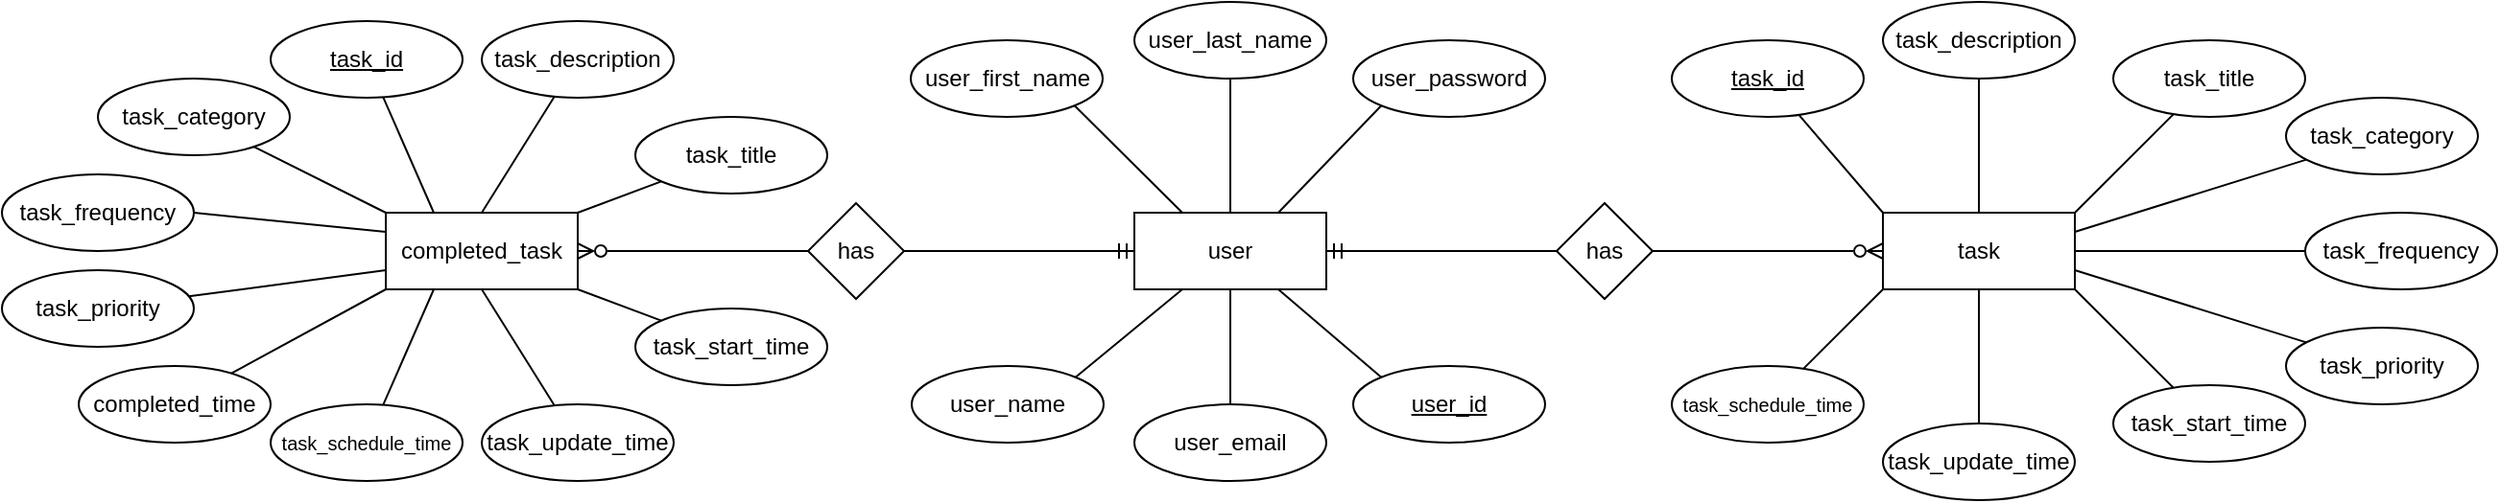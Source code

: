 <mxfile version="26.0.3" pages="2">
  <diagram name="ERD" id="2z-GSDcuN5Pbt97rMcDL">
    <mxGraphModel grid="1" page="1" gridSize="10" guides="1" tooltips="1" connect="1" arrows="1" fold="1" pageScale="1" pageWidth="827" pageHeight="1169" math="0" shadow="0">
      <root>
        <mxCell id="0" />
        <mxCell id="1" parent="0" />
        <mxCell id="HetMsq3Q_pw7XSKKTlNd-1" value="user" style="whiteSpace=wrap;html=1;align=center;" vertex="1" parent="1">
          <mxGeometry x="430" y="230" width="100" height="40" as="geometry" />
        </mxCell>
        <mxCell id="HetMsq3Q_pw7XSKKTlNd-16" style="rounded=0;orthogonalLoop=1;jettySize=auto;html=1;exitX=0;exitY=0;exitDx=0;exitDy=0;entryX=0.75;entryY=1;entryDx=0;entryDy=0;endArrow=none;endFill=0;" edge="1" parent="1" source="HetMsq3Q_pw7XSKKTlNd-4" target="HetMsq3Q_pw7XSKKTlNd-1">
          <mxGeometry relative="1" as="geometry" />
        </mxCell>
        <mxCell id="HetMsq3Q_pw7XSKKTlNd-4" value="user_id" style="ellipse;whiteSpace=wrap;html=1;align=center;fontStyle=4;" vertex="1" parent="1">
          <mxGeometry x="544" y="310" width="100" height="40" as="geometry" />
        </mxCell>
        <mxCell id="HetMsq3Q_pw7XSKKTlNd-11" style="rounded=0;orthogonalLoop=1;jettySize=auto;html=1;exitX=1;exitY=1;exitDx=0;exitDy=0;entryX=0.25;entryY=0;entryDx=0;entryDy=0;endArrow=none;endFill=0;" edge="1" parent="1" source="HetMsq3Q_pw7XSKKTlNd-6" target="HetMsq3Q_pw7XSKKTlNd-1">
          <mxGeometry relative="1" as="geometry" />
        </mxCell>
        <mxCell id="HetMsq3Q_pw7XSKKTlNd-6" value="user_first_name" style="ellipse;whiteSpace=wrap;html=1;align=center;" vertex="1" parent="1">
          <mxGeometry x="313.5" y="140" width="100" height="40" as="geometry" />
        </mxCell>
        <mxCell id="HetMsq3Q_pw7XSKKTlNd-14" style="rounded=0;orthogonalLoop=1;jettySize=auto;html=1;exitX=0.5;exitY=0;exitDx=0;exitDy=0;entryX=0.5;entryY=1;entryDx=0;entryDy=0;endArrow=none;endFill=0;" edge="1" parent="1" source="HetMsq3Q_pw7XSKKTlNd-7" target="HetMsq3Q_pw7XSKKTlNd-1">
          <mxGeometry relative="1" as="geometry" />
        </mxCell>
        <mxCell id="HetMsq3Q_pw7XSKKTlNd-7" value="user_email" style="ellipse;whiteSpace=wrap;html=1;align=center;" vertex="1" parent="1">
          <mxGeometry x="430" y="330" width="100" height="40" as="geometry" />
        </mxCell>
        <mxCell id="HetMsq3Q_pw7XSKKTlNd-13" style="rounded=0;orthogonalLoop=1;jettySize=auto;html=1;exitX=0;exitY=1;exitDx=0;exitDy=0;entryX=0.75;entryY=0;entryDx=0;entryDy=0;endArrow=none;endFill=0;" edge="1" parent="1" source="HetMsq3Q_pw7XSKKTlNd-8" target="HetMsq3Q_pw7XSKKTlNd-1">
          <mxGeometry relative="1" as="geometry" />
        </mxCell>
        <mxCell id="HetMsq3Q_pw7XSKKTlNd-8" value="user_password" style="ellipse;whiteSpace=wrap;html=1;align=center;" vertex="1" parent="1">
          <mxGeometry x="544" y="140" width="100" height="40" as="geometry" />
        </mxCell>
        <mxCell id="HetMsq3Q_pw7XSKKTlNd-15" style="rounded=0;orthogonalLoop=1;jettySize=auto;html=1;exitX=1;exitY=0;exitDx=0;exitDy=0;entryX=0.25;entryY=1;entryDx=0;entryDy=0;endArrow=none;endFill=0;" edge="1" parent="1" source="HetMsq3Q_pw7XSKKTlNd-9" target="HetMsq3Q_pw7XSKKTlNd-1">
          <mxGeometry relative="1" as="geometry" />
        </mxCell>
        <mxCell id="HetMsq3Q_pw7XSKKTlNd-9" value="user_name" style="ellipse;whiteSpace=wrap;html=1;align=center;" vertex="1" parent="1">
          <mxGeometry x="314" y="310" width="100" height="40" as="geometry" />
        </mxCell>
        <mxCell id="HetMsq3Q_pw7XSKKTlNd-12" style="rounded=0;orthogonalLoop=1;jettySize=auto;html=1;entryX=0.5;entryY=0;entryDx=0;entryDy=0;endArrow=none;endFill=0;" edge="1" parent="1" source="HetMsq3Q_pw7XSKKTlNd-10" target="HetMsq3Q_pw7XSKKTlNd-1">
          <mxGeometry relative="1" as="geometry" />
        </mxCell>
        <mxCell id="HetMsq3Q_pw7XSKKTlNd-10" value="user_last_name" style="ellipse;whiteSpace=wrap;html=1;align=center;" vertex="1" parent="1">
          <mxGeometry x="430" y="120" width="100" height="40" as="geometry" />
        </mxCell>
        <mxCell id="HetMsq3Q_pw7XSKKTlNd-17" value="task" style="whiteSpace=wrap;html=1;align=center;" vertex="1" parent="1">
          <mxGeometry x="820" y="230" width="100" height="40" as="geometry" />
        </mxCell>
        <mxCell id="HetMsq3Q_pw7XSKKTlNd-19" style="rounded=0;orthogonalLoop=1;jettySize=auto;html=1;entryX=0;entryY=0.5;entryDx=0;entryDy=0;endArrow=ERzeroToMany;endFill=0;" edge="1" parent="1" source="HetMsq3Q_pw7XSKKTlNd-18" target="HetMsq3Q_pw7XSKKTlNd-17">
          <mxGeometry relative="1" as="geometry" />
        </mxCell>
        <mxCell id="HetMsq3Q_pw7XSKKTlNd-20" style="rounded=0;orthogonalLoop=1;jettySize=auto;html=1;entryX=1;entryY=0.5;entryDx=0;entryDy=0;endArrow=ERmandOne;endFill=0;" edge="1" parent="1" source="HetMsq3Q_pw7XSKKTlNd-18" target="HetMsq3Q_pw7XSKKTlNd-1">
          <mxGeometry relative="1" as="geometry" />
        </mxCell>
        <mxCell id="HetMsq3Q_pw7XSKKTlNd-18" value="has" style="shape=rhombus;perimeter=rhombusPerimeter;whiteSpace=wrap;html=1;align=center;" vertex="1" parent="1">
          <mxGeometry x="650" y="225" width="50" height="50" as="geometry" />
        </mxCell>
        <mxCell id="HetMsq3Q_pw7XSKKTlNd-25" style="rounded=0;orthogonalLoop=1;jettySize=auto;html=1;entryX=0;entryY=0.5;entryDx=0;entryDy=0;endArrow=ERmandOne;endFill=0;" edge="1" parent="1" source="HetMsq3Q_pw7XSKKTlNd-22" target="HetMsq3Q_pw7XSKKTlNd-1">
          <mxGeometry relative="1" as="geometry" />
        </mxCell>
        <mxCell id="HetMsq3Q_pw7XSKKTlNd-56" style="rounded=0;orthogonalLoop=1;jettySize=auto;html=1;entryX=1;entryY=0.5;entryDx=0;entryDy=0;endArrow=ERzeroToMany;endFill=0;" edge="1" parent="1" source="HetMsq3Q_pw7XSKKTlNd-22" target="HetMsq3Q_pw7XSKKTlNd-40">
          <mxGeometry relative="1" as="geometry" />
        </mxCell>
        <mxCell id="HetMsq3Q_pw7XSKKTlNd-22" value="has" style="shape=rhombus;perimeter=rhombusPerimeter;whiteSpace=wrap;html=1;align=center;" vertex="1" parent="1">
          <mxGeometry x="260" y="225" width="50" height="50" as="geometry" />
        </mxCell>
        <mxCell id="HetMsq3Q_pw7XSKKTlNd-33" style="rounded=0;orthogonalLoop=1;jettySize=auto;html=1;entryX=0;entryY=0;entryDx=0;entryDy=0;endArrow=none;endFill=0;" edge="1" parent="1" source="HetMsq3Q_pw7XSKKTlNd-26" target="HetMsq3Q_pw7XSKKTlNd-17">
          <mxGeometry relative="1" as="geometry" />
        </mxCell>
        <mxCell id="HetMsq3Q_pw7XSKKTlNd-26" value="task_id" style="ellipse;whiteSpace=wrap;html=1;align=center;fontStyle=4;" vertex="1" parent="1">
          <mxGeometry x="710" y="140" width="100" height="40" as="geometry" />
        </mxCell>
        <mxCell id="HetMsq3Q_pw7XSKKTlNd-34" style="rounded=0;orthogonalLoop=1;jettySize=auto;html=1;entryX=0.5;entryY=0;entryDx=0;entryDy=0;endArrow=none;endFill=0;" edge="1" parent="1" source="HetMsq3Q_pw7XSKKTlNd-27" target="HetMsq3Q_pw7XSKKTlNd-17">
          <mxGeometry relative="1" as="geometry" />
        </mxCell>
        <mxCell id="HetMsq3Q_pw7XSKKTlNd-27" value="task_description" style="ellipse;whiteSpace=wrap;html=1;align=center;" vertex="1" parent="1">
          <mxGeometry x="820" y="120" width="100" height="40" as="geometry" />
        </mxCell>
        <mxCell id="HetMsq3Q_pw7XSKKTlNd-37" style="rounded=0;orthogonalLoop=1;jettySize=auto;html=1;entryX=1;entryY=0;entryDx=0;entryDy=0;endArrow=none;endFill=0;" edge="1" parent="1" source="HetMsq3Q_pw7XSKKTlNd-28" target="HetMsq3Q_pw7XSKKTlNd-17">
          <mxGeometry relative="1" as="geometry" />
        </mxCell>
        <mxCell id="HetMsq3Q_pw7XSKKTlNd-28" value="task_title" style="ellipse;whiteSpace=wrap;html=1;align=center;" vertex="1" parent="1">
          <mxGeometry x="940" y="140" width="100" height="40" as="geometry" />
        </mxCell>
        <mxCell id="HetMsq3Q_pw7XSKKTlNd-39" style="rounded=0;orthogonalLoop=1;jettySize=auto;html=1;entryX=1;entryY=0.25;entryDx=0;entryDy=0;endArrow=none;endFill=0;" edge="1" parent="1" source="HetMsq3Q_pw7XSKKTlNd-29" target="HetMsq3Q_pw7XSKKTlNd-17">
          <mxGeometry relative="1" as="geometry" />
        </mxCell>
        <mxCell id="HetMsq3Q_pw7XSKKTlNd-29" value="task_category" style="ellipse;whiteSpace=wrap;html=1;align=center;" vertex="1" parent="1">
          <mxGeometry x="1030" y="170" width="100" height="40" as="geometry" />
        </mxCell>
        <mxCell id="HetMsq3Q_pw7XSKKTlNd-36" style="rounded=0;orthogonalLoop=1;jettySize=auto;html=1;entryX=0.5;entryY=1;entryDx=0;entryDy=0;endArrow=none;endFill=0;" edge="1" parent="1" source="HetMsq3Q_pw7XSKKTlNd-30" target="HetMsq3Q_pw7XSKKTlNd-17">
          <mxGeometry relative="1" as="geometry" />
        </mxCell>
        <mxCell id="HetMsq3Q_pw7XSKKTlNd-30" value="task_update_time" style="ellipse;whiteSpace=wrap;html=1;align=center;" vertex="1" parent="1">
          <mxGeometry x="820" y="340" width="100" height="40" as="geometry" />
        </mxCell>
        <mxCell id="HetMsq3Q_pw7XSKKTlNd-35" style="rounded=0;orthogonalLoop=1;jettySize=auto;html=1;entryX=0;entryY=1;entryDx=0;entryDy=0;endArrow=none;endFill=0;" edge="1" parent="1" source="HetMsq3Q_pw7XSKKTlNd-31" target="HetMsq3Q_pw7XSKKTlNd-17">
          <mxGeometry relative="1" as="geometry" />
        </mxCell>
        <mxCell id="HetMsq3Q_pw7XSKKTlNd-31" value="task_schedule_time" style="ellipse;whiteSpace=wrap;html=1;align=center;fontSize=10;" vertex="1" parent="1">
          <mxGeometry x="710" y="310" width="100" height="40" as="geometry" />
        </mxCell>
        <mxCell id="HetMsq3Q_pw7XSKKTlNd-38" style="rounded=0;orthogonalLoop=1;jettySize=auto;html=1;entryX=1;entryY=1;entryDx=0;entryDy=0;endArrow=none;endFill=0;" edge="1" parent="1" source="HetMsq3Q_pw7XSKKTlNd-32" target="HetMsq3Q_pw7XSKKTlNd-17">
          <mxGeometry relative="1" as="geometry" />
        </mxCell>
        <mxCell id="HetMsq3Q_pw7XSKKTlNd-32" value="task_start_time" style="ellipse;whiteSpace=wrap;html=1;align=center;" vertex="1" parent="1">
          <mxGeometry x="940" y="320" width="100" height="40" as="geometry" />
        </mxCell>
        <mxCell id="HetMsq3Q_pw7XSKKTlNd-40" value="completed_task" style="whiteSpace=wrap;html=1;align=center;" vertex="1" parent="1">
          <mxGeometry x="40" y="230" width="100" height="40" as="geometry" />
        </mxCell>
        <mxCell id="HetMsq3Q_pw7XSKKTlNd-41" style="rounded=0;orthogonalLoop=1;jettySize=auto;html=1;entryX=0.25;entryY=0;entryDx=0;entryDy=0;endArrow=none;endFill=0;" edge="1" parent="1" source="HetMsq3Q_pw7XSKKTlNd-42" target="HetMsq3Q_pw7XSKKTlNd-40">
          <mxGeometry relative="1" as="geometry" />
        </mxCell>
        <mxCell id="HetMsq3Q_pw7XSKKTlNd-42" value="task_id" style="ellipse;whiteSpace=wrap;html=1;align=center;fontStyle=4;" vertex="1" parent="1">
          <mxGeometry x="-20" y="130" width="100" height="40" as="geometry" />
        </mxCell>
        <mxCell id="HetMsq3Q_pw7XSKKTlNd-43" style="rounded=0;orthogonalLoop=1;jettySize=auto;html=1;entryX=0.5;entryY=0;entryDx=0;entryDy=0;endArrow=none;endFill=0;" edge="1" parent="1" source="HetMsq3Q_pw7XSKKTlNd-44" target="HetMsq3Q_pw7XSKKTlNd-40">
          <mxGeometry relative="1" as="geometry" />
        </mxCell>
        <mxCell id="HetMsq3Q_pw7XSKKTlNd-44" value="task_description" style="ellipse;whiteSpace=wrap;html=1;align=center;" vertex="1" parent="1">
          <mxGeometry x="90" y="130" width="100" height="40" as="geometry" />
        </mxCell>
        <mxCell id="HetMsq3Q_pw7XSKKTlNd-45" style="rounded=0;orthogonalLoop=1;jettySize=auto;html=1;entryX=1;entryY=0;entryDx=0;entryDy=0;endArrow=none;endFill=0;" edge="1" parent="1" source="HetMsq3Q_pw7XSKKTlNd-46" target="HetMsq3Q_pw7XSKKTlNd-40">
          <mxGeometry relative="1" as="geometry" />
        </mxCell>
        <mxCell id="HetMsq3Q_pw7XSKKTlNd-46" value="task_title" style="ellipse;whiteSpace=wrap;html=1;align=center;" vertex="1" parent="1">
          <mxGeometry x="170" y="180" width="100" height="40" as="geometry" />
        </mxCell>
        <mxCell id="HetMsq3Q_pw7XSKKTlNd-55" style="rounded=0;orthogonalLoop=1;jettySize=auto;html=1;entryX=0;entryY=0;entryDx=0;entryDy=0;endArrow=none;endFill=0;" edge="1" parent="1" source="HetMsq3Q_pw7XSKKTlNd-48" target="HetMsq3Q_pw7XSKKTlNd-40">
          <mxGeometry relative="1" as="geometry" />
        </mxCell>
        <mxCell id="HetMsq3Q_pw7XSKKTlNd-48" value="task_category" style="ellipse;whiteSpace=wrap;html=1;align=center;" vertex="1" parent="1">
          <mxGeometry x="-110" y="160" width="100" height="40" as="geometry" />
        </mxCell>
        <mxCell id="HetMsq3Q_pw7XSKKTlNd-49" style="rounded=0;orthogonalLoop=1;jettySize=auto;html=1;entryX=0.5;entryY=1;entryDx=0;entryDy=0;endArrow=none;endFill=0;" edge="1" parent="1" source="HetMsq3Q_pw7XSKKTlNd-50" target="HetMsq3Q_pw7XSKKTlNd-40">
          <mxGeometry relative="1" as="geometry" />
        </mxCell>
        <mxCell id="HetMsq3Q_pw7XSKKTlNd-50" value="task_update_time" style="ellipse;whiteSpace=wrap;html=1;align=center;" vertex="1" parent="1">
          <mxGeometry x="90" y="330" width="100" height="40" as="geometry" />
        </mxCell>
        <mxCell id="HetMsq3Q_pw7XSKKTlNd-51" style="rounded=0;orthogonalLoop=1;jettySize=auto;html=1;entryX=0.25;entryY=1;entryDx=0;entryDy=0;endArrow=none;endFill=0;" edge="1" parent="1" source="HetMsq3Q_pw7XSKKTlNd-52" target="HetMsq3Q_pw7XSKKTlNd-40">
          <mxGeometry relative="1" as="geometry" />
        </mxCell>
        <mxCell id="HetMsq3Q_pw7XSKKTlNd-52" value="task_schedule_time" style="ellipse;whiteSpace=wrap;html=1;align=center;fontSize=10;" vertex="1" parent="1">
          <mxGeometry x="-20" y="330" width="100" height="40" as="geometry" />
        </mxCell>
        <mxCell id="HetMsq3Q_pw7XSKKTlNd-53" style="rounded=0;orthogonalLoop=1;jettySize=auto;html=1;entryX=1;entryY=1;entryDx=0;entryDy=0;endArrow=none;endFill=0;" edge="1" parent="1" source="HetMsq3Q_pw7XSKKTlNd-54" target="HetMsq3Q_pw7XSKKTlNd-40">
          <mxGeometry relative="1" as="geometry" />
        </mxCell>
        <mxCell id="HetMsq3Q_pw7XSKKTlNd-54" value="task_start_time" style="ellipse;whiteSpace=wrap;html=1;align=center;" vertex="1" parent="1">
          <mxGeometry x="170" y="280" width="100" height="40" as="geometry" />
        </mxCell>
        <mxCell id="mVp9vrJO0JoDN3IoSPeH-2" style="rounded=0;orthogonalLoop=1;jettySize=auto;html=1;entryX=0;entryY=1;entryDx=0;entryDy=0;endArrow=none;endFill=0;" edge="1" parent="1" source="mVp9vrJO0JoDN3IoSPeH-1" target="HetMsq3Q_pw7XSKKTlNd-40">
          <mxGeometry relative="1" as="geometry" />
        </mxCell>
        <mxCell id="mVp9vrJO0JoDN3IoSPeH-1" value="completed_time" style="ellipse;whiteSpace=wrap;html=1;align=center;" vertex="1" parent="1">
          <mxGeometry x="-120" y="310" width="100" height="40" as="geometry" />
        </mxCell>
        <mxCell id="ZRuFGmzvUffjBIY5wRwg-5" style="rounded=0;orthogonalLoop=1;jettySize=auto;html=1;entryX=0;entryY=0.75;entryDx=0;entryDy=0;endArrow=none;endFill=0;" edge="1" parent="1" source="ZRuFGmzvUffjBIY5wRwg-2" target="HetMsq3Q_pw7XSKKTlNd-40">
          <mxGeometry relative="1" as="geometry" />
        </mxCell>
        <mxCell id="ZRuFGmzvUffjBIY5wRwg-2" value="task_priority" style="ellipse;whiteSpace=wrap;html=1;align=center;" vertex="1" parent="1">
          <mxGeometry x="-160" y="260" width="100" height="40" as="geometry" />
        </mxCell>
        <mxCell id="ZRuFGmzvUffjBIY5wRwg-8" style="rounded=0;orthogonalLoop=1;jettySize=auto;html=1;entryX=1;entryY=0.75;entryDx=0;entryDy=0;endArrow=none;endFill=0;" edge="1" parent="1" source="ZRuFGmzvUffjBIY5wRwg-7" target="HetMsq3Q_pw7XSKKTlNd-17">
          <mxGeometry relative="1" as="geometry" />
        </mxCell>
        <mxCell id="ZRuFGmzvUffjBIY5wRwg-7" value="task_priority" style="ellipse;whiteSpace=wrap;html=1;align=center;" vertex="1" parent="1">
          <mxGeometry x="1030" y="290" width="100" height="40" as="geometry" />
        </mxCell>
        <mxCell id="7VcgJyqb5bpIi08MVYhD-2" style="rounded=0;orthogonalLoop=1;jettySize=auto;html=1;entryX=1;entryY=0.5;entryDx=0;entryDy=0;endArrow=none;endFill=0;" edge="1" parent="1" source="7VcgJyqb5bpIi08MVYhD-1" target="HetMsq3Q_pw7XSKKTlNd-17">
          <mxGeometry relative="1" as="geometry" />
        </mxCell>
        <mxCell id="7VcgJyqb5bpIi08MVYhD-1" value="task_frequency" style="ellipse;whiteSpace=wrap;html=1;align=center;" vertex="1" parent="1">
          <mxGeometry x="1040" y="230" width="100" height="40" as="geometry" />
        </mxCell>
        <mxCell id="7VcgJyqb5bpIi08MVYhD-4" style="rounded=0;orthogonalLoop=1;jettySize=auto;html=1;exitX=1;exitY=0.5;exitDx=0;exitDy=0;entryX=0;entryY=0.25;entryDx=0;entryDy=0;endArrow=none;endFill=0;" edge="1" parent="1" source="7VcgJyqb5bpIi08MVYhD-3" target="HetMsq3Q_pw7XSKKTlNd-40">
          <mxGeometry relative="1" as="geometry" />
        </mxCell>
        <mxCell id="7VcgJyqb5bpIi08MVYhD-3" value="task_frequency" style="ellipse;whiteSpace=wrap;html=1;align=center;" vertex="1" parent="1">
          <mxGeometry x="-160" y="210" width="100" height="40" as="geometry" />
        </mxCell>
      </root>
    </mxGraphModel>
  </diagram>
  <diagram id="prUuwS5i66ckOHyZ2cWU" name="LogicalSchema">
    <mxGraphModel dx="1384" dy="836" grid="1" gridSize="10" guides="1" tooltips="1" connect="1" arrows="1" fold="1" page="1" pageScale="1" pageWidth="827" pageHeight="1169" math="0" shadow="0">
      <root>
        <mxCell id="0" />
        <mxCell id="1" parent="0" />
        <mxCell id="a6sO2WP58BicDe3Y5xq9-1" value="user" style="shape=table;startSize=30;container=1;collapsible=0;childLayout=tableLayout;strokeColor=default;fontSize=12;" parent="1" vertex="1">
          <mxGeometry x="40" y="80" width="1180" height="70" as="geometry" />
        </mxCell>
        <mxCell id="a6sO2WP58BicDe3Y5xq9-2" value="" style="shape=tableRow;horizontal=0;startSize=0;swimlaneHead=0;swimlaneBody=0;strokeColor=inherit;top=0;left=0;bottom=0;right=0;collapsible=0;dropTarget=0;fillColor=none;points=[[0,0.5],[1,0.5]];portConstraint=eastwest;fontSize=12;" parent="a6sO2WP58BicDe3Y5xq9-1" vertex="1">
          <mxGeometry y="30" width="1180" height="40" as="geometry" />
        </mxCell>
        <mxCell id="a6sO2WP58BicDe3Y5xq9-3" value="&lt;u&gt;user_id&lt;/u&gt;" style="shape=partialRectangle;html=1;whiteSpace=wrap;connectable=0;strokeColor=inherit;overflow=hidden;fillColor=none;top=0;left=0;bottom=0;right=0;pointerEvents=1;fontSize=12;" parent="a6sO2WP58BicDe3Y5xq9-2" vertex="1">
          <mxGeometry width="197" height="40" as="geometry">
            <mxRectangle width="197" height="40" as="alternateBounds" />
          </mxGeometry>
        </mxCell>
        <mxCell id="a6sO2WP58BicDe3Y5xq9-4" value="user_first_name" style="shape=partialRectangle;html=1;whiteSpace=wrap;connectable=0;strokeColor=inherit;overflow=hidden;fillColor=none;top=0;left=0;bottom=0;right=0;pointerEvents=1;fontSize=12;" parent="a6sO2WP58BicDe3Y5xq9-2" vertex="1">
          <mxGeometry x="197" width="196" height="40" as="geometry">
            <mxRectangle width="196" height="40" as="alternateBounds" />
          </mxGeometry>
        </mxCell>
        <mxCell id="ouC8sG0uYPLBr3_tIkBT-1" value="user_last_name" style="shape=partialRectangle;html=1;whiteSpace=wrap;connectable=0;strokeColor=inherit;overflow=hidden;fillColor=none;top=0;left=0;bottom=0;right=0;pointerEvents=1;fontSize=12;" parent="a6sO2WP58BicDe3Y5xq9-2" vertex="1">
          <mxGeometry x="393" width="197" height="40" as="geometry">
            <mxRectangle width="197" height="40" as="alternateBounds" />
          </mxGeometry>
        </mxCell>
        <mxCell id="ouC8sG0uYPLBr3_tIkBT-4" value="user_name" style="shape=partialRectangle;html=1;whiteSpace=wrap;connectable=0;strokeColor=inherit;overflow=hidden;fillColor=none;top=0;left=0;bottom=0;right=0;pointerEvents=1;fontSize=12;" parent="a6sO2WP58BicDe3Y5xq9-2" vertex="1">
          <mxGeometry x="590" width="197" height="40" as="geometry">
            <mxRectangle width="197" height="40" as="alternateBounds" />
          </mxGeometry>
        </mxCell>
        <mxCell id="ouC8sG0uYPLBr3_tIkBT-7" value="user_password" style="shape=partialRectangle;html=1;whiteSpace=wrap;connectable=0;strokeColor=inherit;overflow=hidden;fillColor=none;top=0;left=0;bottom=0;right=0;pointerEvents=1;fontSize=12;" parent="a6sO2WP58BicDe3Y5xq9-2" vertex="1">
          <mxGeometry x="787" width="196" height="40" as="geometry">
            <mxRectangle width="196" height="40" as="alternateBounds" />
          </mxGeometry>
        </mxCell>
        <mxCell id="ouC8sG0uYPLBr3_tIkBT-10" value="user_email" style="shape=partialRectangle;html=1;whiteSpace=wrap;connectable=0;strokeColor=inherit;overflow=hidden;fillColor=none;top=0;left=0;bottom=0;right=0;pointerEvents=1;fontSize=12;" parent="a6sO2WP58BicDe3Y5xq9-2" vertex="1">
          <mxGeometry x="983" width="197" height="40" as="geometry">
            <mxRectangle width="197" height="40" as="alternateBounds" />
          </mxGeometry>
        </mxCell>
        <mxCell id="Ao41FPxyPpS_ojRI0oBe-8" value="task" style="shape=table;startSize=30;container=1;collapsible=0;childLayout=tableLayout;strokeColor=default;fontSize=12;" parent="1" vertex="1">
          <mxGeometry x="34" y="200" width="1184" height="70" as="geometry" />
        </mxCell>
        <mxCell id="Ao41FPxyPpS_ojRI0oBe-9" value="" style="shape=tableRow;horizontal=0;startSize=0;swimlaneHead=0;swimlaneBody=0;strokeColor=inherit;top=0;left=0;bottom=0;right=0;collapsible=0;dropTarget=0;fillColor=none;points=[[0,0.5],[1,0.5]];portConstraint=eastwest;fontSize=12;" parent="Ao41FPxyPpS_ojRI0oBe-8" vertex="1">
          <mxGeometry y="30" width="1184" height="40" as="geometry" />
        </mxCell>
        <mxCell id="Ao41FPxyPpS_ojRI0oBe-10" value="&lt;u&gt;task_id (PK)&lt;/u&gt;" style="shape=partialRectangle;html=1;whiteSpace=wrap;connectable=0;strokeColor=inherit;overflow=hidden;fillColor=none;top=0;left=0;bottom=0;right=0;pointerEvents=1;fontSize=12;" parent="Ao41FPxyPpS_ojRI0oBe-9" vertex="1">
          <mxGeometry width="119" height="40" as="geometry">
            <mxRectangle width="119" height="40" as="alternateBounds" />
          </mxGeometry>
        </mxCell>
        <mxCell id="ilyaIpi8KQ_YKZ-1zoGV-8" value="user_id (FK)" style="shape=partialRectangle;html=1;whiteSpace=wrap;connectable=0;strokeColor=inherit;overflow=hidden;fillColor=none;top=0;left=0;bottom=0;right=0;pointerEvents=1;fontSize=12;" parent="Ao41FPxyPpS_ojRI0oBe-9" vertex="1">
          <mxGeometry x="119" width="117" height="40" as="geometry">
            <mxRectangle width="117" height="40" as="alternateBounds" />
          </mxGeometry>
        </mxCell>
        <mxCell id="ilyaIpi8KQ_YKZ-1zoGV-7" value="task_description" style="shape=partialRectangle;html=1;whiteSpace=wrap;connectable=0;strokeColor=inherit;overflow=hidden;fillColor=none;top=0;left=0;bottom=0;right=0;pointerEvents=1;fontSize=12;" parent="Ao41FPxyPpS_ojRI0oBe-9" vertex="1">
          <mxGeometry x="236" width="118" height="40" as="geometry">
            <mxRectangle width="118" height="40" as="alternateBounds" />
          </mxGeometry>
        </mxCell>
        <mxCell id="ilyaIpi8KQ_YKZ-1zoGV-6" value="task_title" style="shape=partialRectangle;html=1;whiteSpace=wrap;connectable=0;strokeColor=inherit;overflow=hidden;fillColor=none;top=0;left=0;bottom=0;right=0;pointerEvents=1;fontSize=12;" parent="Ao41FPxyPpS_ojRI0oBe-9" vertex="1">
          <mxGeometry x="354" width="118" height="40" as="geometry">
            <mxRectangle width="118" height="40" as="alternateBounds" />
          </mxGeometry>
        </mxCell>
        <mxCell id="ilyaIpi8KQ_YKZ-1zoGV-5" value="task_category" style="shape=partialRectangle;html=1;whiteSpace=wrap;connectable=0;strokeColor=inherit;overflow=hidden;fillColor=none;top=0;left=0;bottom=0;right=0;pointerEvents=1;fontSize=12;" parent="Ao41FPxyPpS_ojRI0oBe-9" vertex="1">
          <mxGeometry x="472" width="120" height="40" as="geometry">
            <mxRectangle width="120" height="40" as="alternateBounds" />
          </mxGeometry>
        </mxCell>
        <mxCell id="ilyaIpi8KQ_YKZ-1zoGV-4" value="task_start_time" style="shape=partialRectangle;html=1;whiteSpace=wrap;connectable=0;strokeColor=inherit;overflow=hidden;fillColor=none;top=0;left=0;bottom=0;right=0;pointerEvents=1;fontSize=12;" parent="Ao41FPxyPpS_ojRI0oBe-9" vertex="1">
          <mxGeometry x="592" width="118" height="40" as="geometry">
            <mxRectangle width="118" height="40" as="alternateBounds" />
          </mxGeometry>
        </mxCell>
        <mxCell id="ilyaIpi8KQ_YKZ-1zoGV-3" value="task_update_time" style="shape=partialRectangle;html=1;whiteSpace=wrap;connectable=0;strokeColor=inherit;overflow=hidden;fillColor=none;top=0;left=0;bottom=0;right=0;pointerEvents=1;fontSize=12;" parent="Ao41FPxyPpS_ojRI0oBe-9" vertex="1">
          <mxGeometry x="710" width="117" height="40" as="geometry">
            <mxRectangle width="117" height="40" as="alternateBounds" />
          </mxGeometry>
        </mxCell>
        <mxCell id="ilyaIpi8KQ_YKZ-1zoGV-2" value="&lt;span style=&quot;font-size: 10px;&quot;&gt;task_schedule_time&lt;/span&gt;" style="shape=partialRectangle;html=1;whiteSpace=wrap;connectable=0;strokeColor=inherit;overflow=hidden;fillColor=none;top=0;left=0;bottom=0;right=0;pointerEvents=1;fontSize=12;" parent="Ao41FPxyPpS_ojRI0oBe-9" vertex="1">
          <mxGeometry x="827" width="119" height="40" as="geometry">
            <mxRectangle width="119" height="40" as="alternateBounds" />
          </mxGeometry>
        </mxCell>
        <mxCell id="gyeAlXuVCQt0H6QsEYjs-1" value="task_priority" style="shape=partialRectangle;html=1;whiteSpace=wrap;connectable=0;strokeColor=inherit;overflow=hidden;fillColor=none;top=0;left=0;bottom=0;right=0;pointerEvents=1;fontSize=12;" parent="Ao41FPxyPpS_ojRI0oBe-9" vertex="1">
          <mxGeometry x="946" width="119" height="40" as="geometry">
            <mxRectangle width="119" height="40" as="alternateBounds" />
          </mxGeometry>
        </mxCell>
        <mxCell id="it0vzIFH2kdqPYaTMUDr-1" value="task_frequency" style="shape=partialRectangle;html=1;whiteSpace=wrap;connectable=0;strokeColor=inherit;overflow=hidden;fillColor=none;top=0;left=0;bottom=0;right=0;pointerEvents=1;fontSize=12;" parent="Ao41FPxyPpS_ojRI0oBe-9" vertex="1">
          <mxGeometry x="1065" width="119" height="40" as="geometry">
            <mxRectangle width="119" height="40" as="alternateBounds" />
          </mxGeometry>
        </mxCell>
        <mxCell id="ODe5E5c8l38J1HkhMy7t-1" value="completed_task" style="shape=table;startSize=30;container=1;collapsible=0;childLayout=tableLayout;strokeColor=default;fontSize=12;" parent="1" vertex="1">
          <mxGeometry x="31" y="350" width="1189" height="70" as="geometry" />
        </mxCell>
        <mxCell id="ODe5E5c8l38J1HkhMy7t-2" value="" style="shape=tableRow;horizontal=0;startSize=0;swimlaneHead=0;swimlaneBody=0;strokeColor=inherit;top=0;left=0;bottom=0;right=0;collapsible=0;dropTarget=0;fillColor=none;points=[[0,0.5],[1,0.5]];portConstraint=eastwest;fontSize=12;" parent="ODe5E5c8l38J1HkhMy7t-1" vertex="1">
          <mxGeometry y="30" width="1189" height="40" as="geometry" />
        </mxCell>
        <mxCell id="ODe5E5c8l38J1HkhMy7t-3" value="&lt;u&gt;task_id (PK)&lt;/u&gt;" style="shape=partialRectangle;html=1;whiteSpace=wrap;connectable=0;strokeColor=inherit;overflow=hidden;fillColor=none;top=0;left=0;bottom=0;right=0;pointerEvents=1;fontSize=12;" parent="ODe5E5c8l38J1HkhMy7t-2" vertex="1">
          <mxGeometry width="108" height="40" as="geometry">
            <mxRectangle width="108" height="40" as="alternateBounds" />
          </mxGeometry>
        </mxCell>
        <mxCell id="ODe5E5c8l38J1HkhMy7t-4" value="user_id (FK)" style="shape=partialRectangle;html=1;whiteSpace=wrap;connectable=0;strokeColor=inherit;overflow=hidden;fillColor=none;top=0;left=0;bottom=0;right=0;pointerEvents=1;fontSize=12;" parent="ODe5E5c8l38J1HkhMy7t-2" vertex="1">
          <mxGeometry x="108" width="107" height="40" as="geometry">
            <mxRectangle width="107" height="40" as="alternateBounds" />
          </mxGeometry>
        </mxCell>
        <mxCell id="ODe5E5c8l38J1HkhMy7t-5" value="task_description" style="shape=partialRectangle;html=1;whiteSpace=wrap;connectable=0;strokeColor=inherit;overflow=hidden;fillColor=none;top=0;left=0;bottom=0;right=0;pointerEvents=1;fontSize=12;" parent="ODe5E5c8l38J1HkhMy7t-2" vertex="1">
          <mxGeometry x="215" width="109" height="40" as="geometry">
            <mxRectangle width="109" height="40" as="alternateBounds" />
          </mxGeometry>
        </mxCell>
        <mxCell id="ODe5E5c8l38J1HkhMy7t-6" value="task_title" style="shape=partialRectangle;html=1;whiteSpace=wrap;connectable=0;strokeColor=inherit;overflow=hidden;fillColor=none;top=0;left=0;bottom=0;right=0;pointerEvents=1;fontSize=12;" parent="ODe5E5c8l38J1HkhMy7t-2" vertex="1">
          <mxGeometry x="324" width="108" height="40" as="geometry">
            <mxRectangle width="108" height="40" as="alternateBounds" />
          </mxGeometry>
        </mxCell>
        <mxCell id="ODe5E5c8l38J1HkhMy7t-7" value="task_category" style="shape=partialRectangle;html=1;whiteSpace=wrap;connectable=0;strokeColor=inherit;overflow=hidden;fillColor=none;top=0;left=0;bottom=0;right=0;pointerEvents=1;fontSize=12;" parent="ODe5E5c8l38J1HkhMy7t-2" vertex="1">
          <mxGeometry x="432" width="108" height="40" as="geometry">
            <mxRectangle width="108" height="40" as="alternateBounds" />
          </mxGeometry>
        </mxCell>
        <mxCell id="ODe5E5c8l38J1HkhMy7t-8" value="task_start_time" style="shape=partialRectangle;html=1;whiteSpace=wrap;connectable=0;strokeColor=inherit;overflow=hidden;fillColor=none;top=0;left=0;bottom=0;right=0;pointerEvents=1;fontSize=12;" parent="ODe5E5c8l38J1HkhMy7t-2" vertex="1">
          <mxGeometry x="540" width="108" height="40" as="geometry">
            <mxRectangle width="108" height="40" as="alternateBounds" />
          </mxGeometry>
        </mxCell>
        <mxCell id="ODe5E5c8l38J1HkhMy7t-9" value="task_update_time" style="shape=partialRectangle;html=1;whiteSpace=wrap;connectable=0;strokeColor=inherit;overflow=hidden;fillColor=none;top=0;left=0;bottom=0;right=0;pointerEvents=1;fontSize=12;" parent="ODe5E5c8l38J1HkhMy7t-2" vertex="1">
          <mxGeometry x="648" width="108" height="40" as="geometry">
            <mxRectangle width="108" height="40" as="alternateBounds" />
          </mxGeometry>
        </mxCell>
        <mxCell id="ODe5E5c8l38J1HkhMy7t-10" value="&lt;span style=&quot;font-size: 10px;&quot;&gt;task_schedule_time&lt;/span&gt;" style="shape=partialRectangle;html=1;whiteSpace=wrap;connectable=0;strokeColor=inherit;overflow=hidden;fillColor=none;top=0;left=0;bottom=0;right=0;pointerEvents=1;fontSize=12;" parent="ODe5E5c8l38J1HkhMy7t-2" vertex="1">
          <mxGeometry x="756" width="107" height="40" as="geometry">
            <mxRectangle width="107" height="40" as="alternateBounds" />
          </mxGeometry>
        </mxCell>
        <mxCell id="ODe5E5c8l38J1HkhMy7t-11" value="completed_time" style="shape=partialRectangle;html=1;whiteSpace=wrap;connectable=0;strokeColor=inherit;overflow=hidden;fillColor=none;top=0;left=0;bottom=0;right=0;pointerEvents=1;fontSize=12;" parent="ODe5E5c8l38J1HkhMy7t-2" vertex="1">
          <mxGeometry x="863" width="110" height="40" as="geometry">
            <mxRectangle width="110" height="40" as="alternateBounds" />
          </mxGeometry>
        </mxCell>
        <mxCell id="gyeAlXuVCQt0H6QsEYjs-2" value="task_priority" style="shape=partialRectangle;html=1;whiteSpace=wrap;connectable=0;strokeColor=inherit;overflow=hidden;fillColor=none;top=0;left=0;bottom=0;right=0;pointerEvents=1;fontSize=12;" parent="ODe5E5c8l38J1HkhMy7t-2" vertex="1">
          <mxGeometry x="973" width="108" height="40" as="geometry">
            <mxRectangle width="108" height="40" as="alternateBounds" />
          </mxGeometry>
        </mxCell>
        <mxCell id="it0vzIFH2kdqPYaTMUDr-2" value="task_frequency" style="shape=partialRectangle;html=1;whiteSpace=wrap;connectable=0;strokeColor=inherit;overflow=hidden;fillColor=none;top=0;left=0;bottom=0;right=0;pointerEvents=1;fontSize=12;" parent="ODe5E5c8l38J1HkhMy7t-2" vertex="1">
          <mxGeometry x="1081" width="108" height="40" as="geometry">
            <mxRectangle width="108" height="40" as="alternateBounds" />
          </mxGeometry>
        </mxCell>
        <mxCell id="PrG0_k0ys_7Fo2xFHwNj-2" style="edgeStyle=orthogonalEdgeStyle;rounded=0;orthogonalLoop=1;jettySize=auto;html=1;exitX=0.138;exitY=0.993;exitDx=0;exitDy=0;entryX=0;entryY=0.839;entryDx=0;entryDy=0;entryPerimeter=0;exitPerimeter=0;" parent="1" source="ODe5E5c8l38J1HkhMy7t-2" target="a6sO2WP58BicDe3Y5xq9-2" edge="1">
          <mxGeometry relative="1" as="geometry">
            <Array as="points">
              <mxPoint x="195" y="440" />
              <mxPoint x="10" y="440" />
              <mxPoint x="10" y="144" />
            </Array>
          </mxGeometry>
        </mxCell>
        <mxCell id="PrG0_k0ys_7Fo2xFHwNj-1" style="edgeStyle=orthogonalEdgeStyle;rounded=0;orthogonalLoop=1;jettySize=auto;html=1;entryX=0;entryY=0.41;entryDx=0;entryDy=0;entryPerimeter=0;" parent="1" target="a6sO2WP58BicDe3Y5xq9-2" edge="1">
          <mxGeometry relative="1" as="geometry">
            <mxPoint x="210" y="270" as="sourcePoint" />
            <Array as="points">
              <mxPoint x="210" y="290" />
              <mxPoint x="20" y="290" />
              <mxPoint x="20" y="126" />
            </Array>
          </mxGeometry>
        </mxCell>
      </root>
    </mxGraphModel>
  </diagram>
</mxfile>

